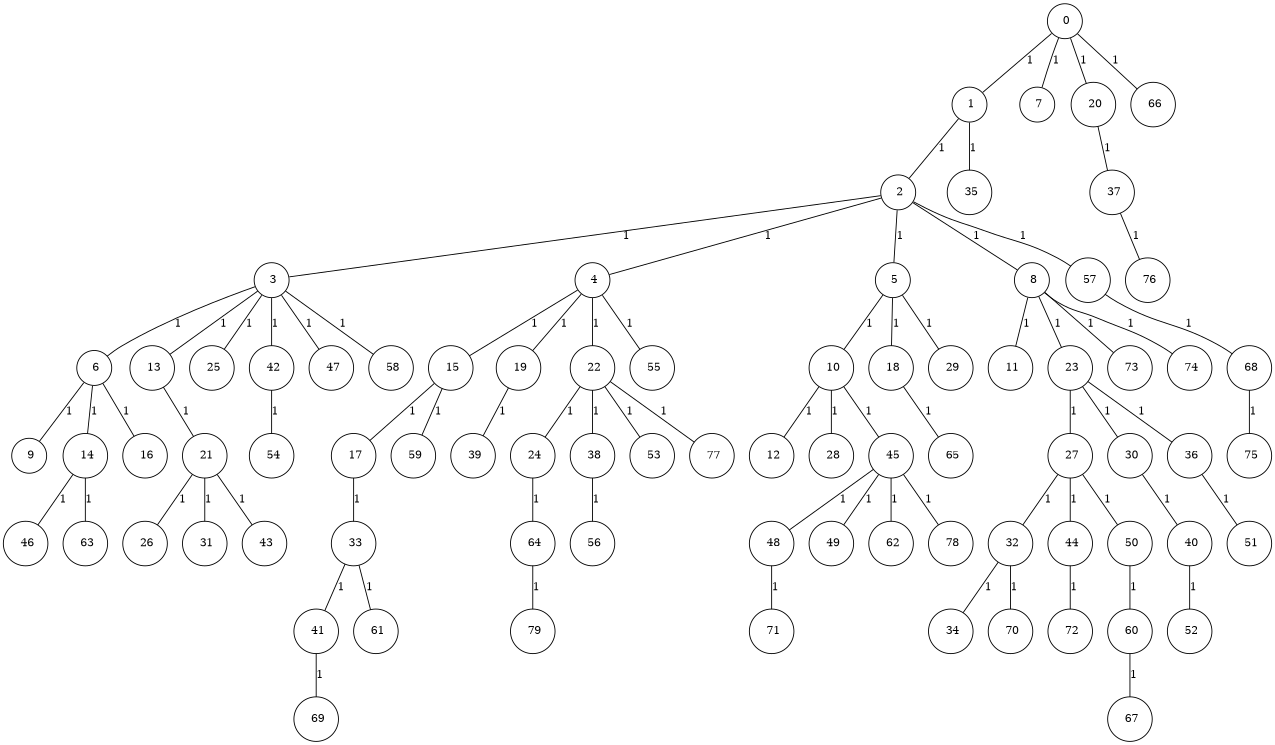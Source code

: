 graph G {
size="8.5,11;"
ratio = "expand;"
fixedsize="true;"
overlap="scale;"
node[shape=circle,width=.12,hight=.12,fontsize=12]
edge[fontsize=12]

0[label=" 0" color=black, pos="0.85274964,0.70880189!"];
1[label=" 1" color=black, pos="1.9178169,0.2433852!"];
2[label=" 2" color=black, pos="2.780215,2.2726119!"];
3[label=" 3" color=black, pos="2.7635319,2.6897204!"];
4[label=" 4" color=black, pos="0.62334397,2.5369078!"];
5[label=" 5" color=black, pos="1.0395525,2.6499086!"];
6[label=" 6" color=black, pos="1.9482536,0.98519955!"];
7[label=" 7" color=black, pos="1.1850824,0.095199356!"];
8[label=" 8" color=black, pos="0.79320184,2.5137001!"];
9[label=" 9" color=black, pos="1.1228464,2.8097771!"];
10[label=" 10" color=black, pos="2.3020898,0.52765299!"];
11[label=" 11" color=black, pos="2.1941915,1.215213!"];
12[label=" 12" color=black, pos="2.0817017,1.3761937!"];
13[label=" 13" color=black, pos="0.24496365,2.3004458!"];
14[label=" 14" color=black, pos="1.9083295,0.31358784!"];
15[label=" 15" color=black, pos="0.093790164,1.131244!"];
16[label=" 16" color=black, pos="1.2127884,1.5980107!"];
17[label=" 17" color=black, pos="1.4020293,0.23869622!"];
18[label=" 18" color=black, pos="0.49017672,2.7697409!"];
19[label=" 19" color=black, pos="0.98372263,1.5019036!"];
20[label=" 20" color=black, pos="0.73707482,0.18667864!"];
21[label=" 21" color=black, pos="0.90419973,0.17525577!"];
22[label=" 22" color=black, pos="0.77276986,2.9059411!"];
23[label=" 23" color=black, pos="2.8976308,0.75355202!"];
24[label=" 24" color=black, pos="0.68212904,0.4460541!"];
25[label=" 25" color=black, pos="2.7593505,1.7882775!"];
26[label=" 26" color=black, pos="1.4510995,0.93389543!"];
27[label=" 27" color=black, pos="0.54297228,2.5002465!"];
28[label=" 28" color=black, pos="1.3138965,0.26208558!"];
29[label=" 29" color=black, pos="0.17404964,0.030625389!"];
30[label=" 30" color=black, pos="2.926185,2.8133795!"];
31[label=" 31" color=black, pos="0.97375148,0.93423504!"];
32[label=" 32" color=black, pos="1.9184943,1.7400388!"];
33[label=" 33" color=black, pos="1.0650395,1.927372!"];
34[label=" 34" color=black, pos="0.086334655,1.9509612!"];
35[label=" 35" color=black, pos="1.2970665,1.909354!"];
36[label=" 36" color=black, pos="1.1381329,2.8290592!"];
37[label=" 37" color=black, pos="0.60878097,0.259002!"];
38[label=" 38" color=black, pos="2.7962511,2.3587817!"];
39[label=" 39" color=black, pos="0.63931307,2.4258831!"];
40[label=" 40" color=black, pos="2.6733059,2.2356521!"];
41[label=" 41" color=black, pos="1.6942382,2.2544843!"];
42[label=" 42" color=black, pos="0.024291639,1.4098798!"];
43[label=" 43" color=black, pos="2.6566532,1.9323212!"];
44[label=" 44" color=black, pos="2.4906735,2.1069685!"];
45[label=" 45" color=black, pos="2.621065,1.6344204!"];
46[label=" 46" color=black, pos="2.4383521,2.1873186!"];
47[label=" 47" color=black, pos="2.2862188,1.6354725!"];
48[label=" 48" color=black, pos="2.7791236,1.6978701!"];
49[label=" 49" color=black, pos="2.0341488,1.2539347!"];
50[label=" 50" color=black, pos="2.1577999,2.3797986!"];
51[label=" 51" color=black, pos="0.98304835,2.6092391!"];
52[label=" 52" color=black, pos="0.07350024,0.57317628!"];
53[label=" 53" color=black, pos="2.0821781,2.1118813!"];
54[label=" 54" color=black, pos="0.20079875,0.59819534!"];
55[label=" 55" color=black, pos="1.9124016,0.44654231!"];
56[label=" 56" color=black, pos="2.1047924,0.16488705!"];
57[label=" 57" color=black, pos="0.096766761,0.1973817!"];
58[label=" 58" color=black, pos="0.082636228,2.0690197!"];
59[label=" 59" color=black, pos="0.88930015,0.53940641!"];
60[label=" 60" color=black, pos="0.39446638,2.6573656!"];
61[label=" 61" color=black, pos="0.32017935,2.9971747!"];
62[label=" 62" color=black, pos="0.068446932,2.0079957!"];
63[label=" 63" color=black, pos="2.8290379,0.6723738!"];
64[label=" 64" color=black, pos="2.5989504,1.0727716!"];
65[label=" 65" color=black, pos="2.2560826,0.95028377!"];
66[label=" 66" color=black, pos="0.84733362,1.4044034!"];
67[label=" 67" color=black, pos="0.69756223,0.69943416!"];
68[label=" 68" color=black, pos="2.0563925,1.5686731!"];
69[label=" 69" color=black, pos="1.1260468,2.8975499!"];
70[label=" 70" color=black, pos="0.16121793,1.1753423!"];
71[label=" 71" color=black, pos="2.3600836,2.9240862!"];
72[label=" 72" color=black, pos="0.68497693,2.6547511!"];
73[label=" 73" color=black, pos="0.26701105,0.27977832!"];
74[label=" 74" color=black, pos="2.6243384,2.8509784!"];
75[label=" 75" color=black, pos="2.6279915,2.4139292!"];
76[label=" 76" color=black, pos="1.9072124,2.0609558!"];
77[label=" 77" color=black, pos="1.5484502,0.22775289!"];
78[label=" 78" color=black, pos="1.8640514,0.69992394!"];
79[label=" 79" color=black, pos="2.2508113,1.183169!"];
0--1[label="1"]
0--7[label="1"]
0--20[label="1"]
0--66[label="1"]
1--2[label="1"]
1--35[label="1"]
2--3[label="1"]
2--4[label="1"]
2--5[label="1"]
2--8[label="1"]
2--57[label="1"]
3--6[label="1"]
3--13[label="1"]
3--25[label="1"]
3--42[label="1"]
3--47[label="1"]
3--58[label="1"]
4--15[label="1"]
4--19[label="1"]
4--22[label="1"]
4--55[label="1"]
5--10[label="1"]
5--18[label="1"]
5--29[label="1"]
6--9[label="1"]
6--14[label="1"]
6--16[label="1"]
8--11[label="1"]
8--23[label="1"]
8--73[label="1"]
8--74[label="1"]
10--12[label="1"]
10--28[label="1"]
10--45[label="1"]
13--21[label="1"]
14--46[label="1"]
14--63[label="1"]
15--17[label="1"]
15--59[label="1"]
17--33[label="1"]
18--65[label="1"]
19--39[label="1"]
20--37[label="1"]
21--26[label="1"]
21--31[label="1"]
21--43[label="1"]
22--24[label="1"]
22--38[label="1"]
22--53[label="1"]
22--77[label="1"]
23--27[label="1"]
23--30[label="1"]
23--36[label="1"]
24--64[label="1"]
27--32[label="1"]
27--44[label="1"]
27--50[label="1"]
30--40[label="1"]
32--34[label="1"]
32--70[label="1"]
33--41[label="1"]
33--61[label="1"]
36--51[label="1"]
37--76[label="1"]
38--56[label="1"]
40--52[label="1"]
41--69[label="1"]
42--54[label="1"]
44--72[label="1"]
45--48[label="1"]
45--49[label="1"]
45--62[label="1"]
45--78[label="1"]
48--71[label="1"]
50--60[label="1"]
57--68[label="1"]
60--67[label="1"]
64--79[label="1"]
68--75[label="1"]

}
